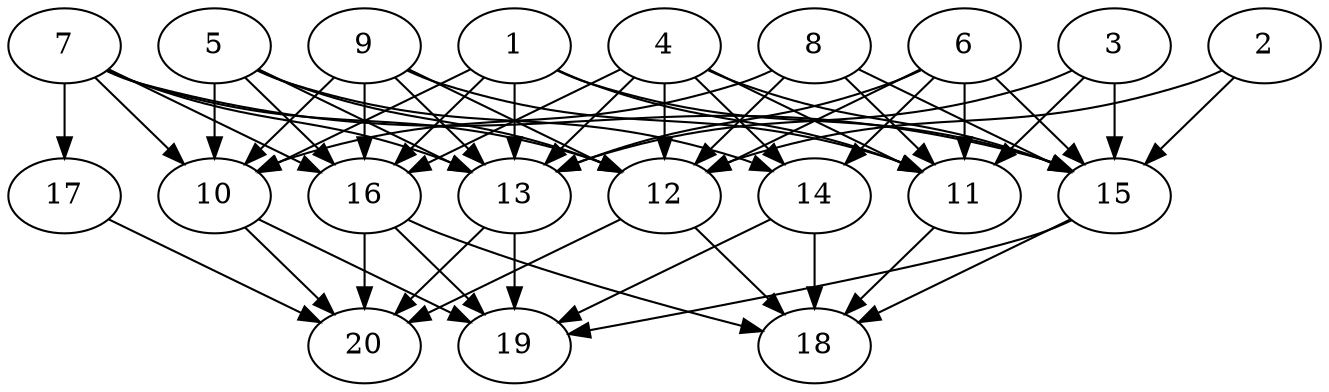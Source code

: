 // DAG automatically generated by daggen at Wed Jul 24 21:20:06 2019
// ./daggen --dot -n 20 --ccr 0.5 --fat 0.8 --regular 0.5 --density 0.8 --mindata 5242880 --maxdata 52428800 
digraph G {
  1 [size="83795968", alpha="0.06", expect_size="41897984"] 
  1 -> 10 [size ="41897984"]
  1 -> 11 [size ="41897984"]
  1 -> 13 [size ="41897984"]
  1 -> 15 [size ="41897984"]
  1 -> 16 [size ="41897984"]
  2 [size="14434304", alpha="0.00", expect_size="7217152"] 
  2 -> 12 [size ="7217152"]
  2 -> 15 [size ="7217152"]
  3 [size="24430592", alpha="0.05", expect_size="12215296"] 
  3 -> 11 [size ="12215296"]
  3 -> 13 [size ="12215296"]
  3 -> 15 [size ="12215296"]
  4 [size="67502080", alpha="0.16", expect_size="33751040"] 
  4 -> 11 [size ="33751040"]
  4 -> 12 [size ="33751040"]
  4 -> 13 [size ="33751040"]
  4 -> 14 [size ="33751040"]
  4 -> 15 [size ="33751040"]
  4 -> 16 [size ="33751040"]
  5 [size="94885888", alpha="0.10", expect_size="47442944"] 
  5 -> 10 [size ="47442944"]
  5 -> 12 [size ="47442944"]
  5 -> 13 [size ="47442944"]
  5 -> 14 [size ="47442944"]
  5 -> 16 [size ="47442944"]
  6 [size="46962688", alpha="0.00", expect_size="23481344"] 
  6 -> 11 [size ="23481344"]
  6 -> 12 [size ="23481344"]
  6 -> 13 [size ="23481344"]
  6 -> 14 [size ="23481344"]
  6 -> 15 [size ="23481344"]
  7 [size="41582592", alpha="0.20", expect_size="20791296"] 
  7 -> 10 [size ="20791296"]
  7 -> 12 [size ="20791296"]
  7 -> 13 [size ="20791296"]
  7 -> 15 [size ="20791296"]
  7 -> 16 [size ="20791296"]
  7 -> 17 [size ="20791296"]
  8 [size="87367680", alpha="0.00", expect_size="43683840"] 
  8 -> 10 [size ="43683840"]
  8 -> 11 [size ="43683840"]
  8 -> 12 [size ="43683840"]
  8 -> 15 [size ="43683840"]
  9 [size="78626816", alpha="0.01", expect_size="39313408"] 
  9 -> 10 [size ="39313408"]
  9 -> 11 [size ="39313408"]
  9 -> 12 [size ="39313408"]
  9 -> 13 [size ="39313408"]
  9 -> 16 [size ="39313408"]
  10 [size="69924864", alpha="0.09", expect_size="34962432"] 
  10 -> 19 [size ="34962432"]
  10 -> 20 [size ="34962432"]
  11 [size="73216000", alpha="0.15", expect_size="36608000"] 
  11 -> 18 [size ="36608000"]
  12 [size="100954112", alpha="0.04", expect_size="50477056"] 
  12 -> 18 [size ="50477056"]
  12 -> 20 [size ="50477056"]
  13 [size="101324800", alpha="0.13", expect_size="50662400"] 
  13 -> 19 [size ="50662400"]
  13 -> 20 [size ="50662400"]
  14 [size="30056448", alpha="0.01", expect_size="15028224"] 
  14 -> 18 [size ="15028224"]
  14 -> 19 [size ="15028224"]
  15 [size="13107200", alpha="0.11", expect_size="6553600"] 
  15 -> 18 [size ="6553600"]
  15 -> 19 [size ="6553600"]
  16 [size="61730816", alpha="0.15", expect_size="30865408"] 
  16 -> 18 [size ="30865408"]
  16 -> 19 [size ="30865408"]
  16 -> 20 [size ="30865408"]
  17 [size="62218240", alpha="0.16", expect_size="31109120"] 
  17 -> 20 [size ="31109120"]
  18 [size="62005248", alpha="0.09", expect_size="31002624"] 
  19 [size="64192512", alpha="0.13", expect_size="32096256"] 
  20 [size="69042176", alpha="0.05", expect_size="34521088"] 
}
